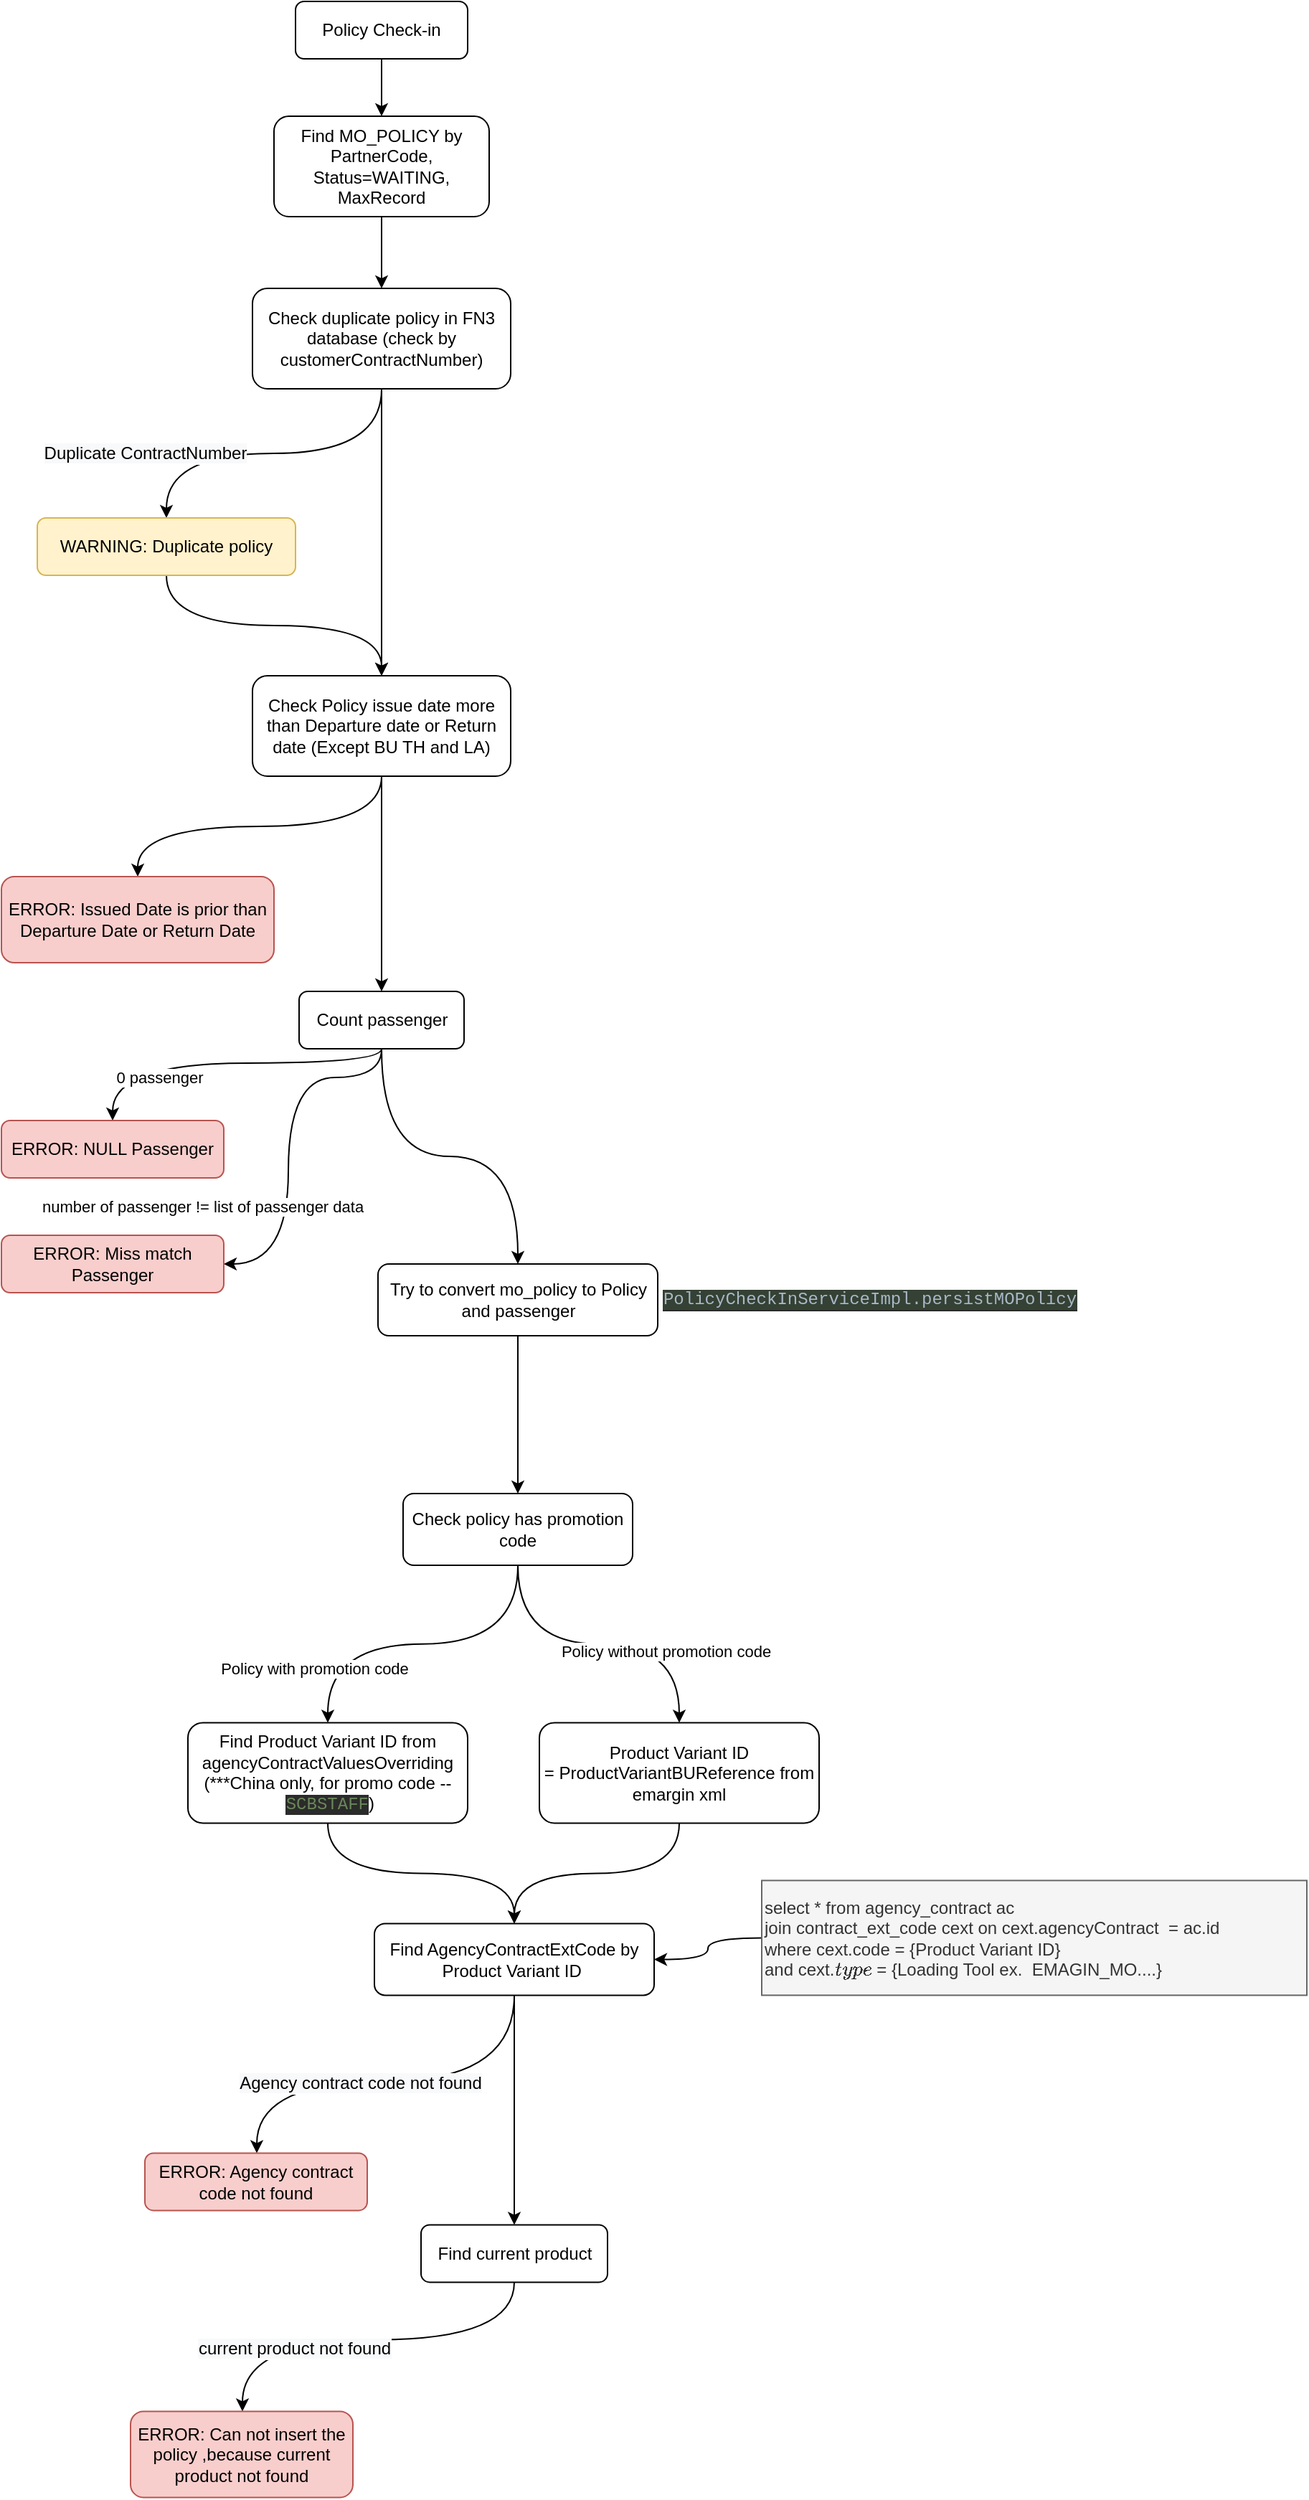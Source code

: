 <mxfile version="13.3.6" type="github">
  <diagram id="vnzw8bJyzcfGwnLZNMbN" name="Page-1">
    <mxGraphModel dx="1664" dy="896" grid="1" gridSize="10" guides="1" tooltips="1" connect="1" arrows="1" fold="1" page="1" pageScale="1" pageWidth="850" pageHeight="1100" math="0" shadow="0">
      <root>
        <mxCell id="0" />
        <mxCell id="1" parent="0" />
        <mxCell id="llFSsDkDVZEDRW2Oa7an-2" value="Policy Check-in" style="rounded=1;whiteSpace=wrap;html=1;" parent="1" vertex="1">
          <mxGeometry x="245" y="140" width="120" height="40" as="geometry" />
        </mxCell>
        <mxCell id="llFSsDkDVZEDRW2Oa7an-4" style="edgeStyle=orthogonalEdgeStyle;rounded=0;orthogonalLoop=1;jettySize=auto;html=1;entryX=0.5;entryY=1;entryDx=0;entryDy=0;curved=1;endArrow=none;endFill=0;startArrow=classic;startFill=1;" parent="1" source="llFSsDkDVZEDRW2Oa7an-3" target="llFSsDkDVZEDRW2Oa7an-2" edge="1">
          <mxGeometry relative="1" as="geometry" />
        </mxCell>
        <mxCell id="llFSsDkDVZEDRW2Oa7an-6" style="edgeStyle=orthogonalEdgeStyle;curved=1;rounded=0;orthogonalLoop=1;jettySize=auto;html=1;entryX=0.5;entryY=0;entryDx=0;entryDy=0;endArrow=classic;endFill=1;" parent="1" source="llFSsDkDVZEDRW2Oa7an-3" target="llFSsDkDVZEDRW2Oa7an-5" edge="1">
          <mxGeometry relative="1" as="geometry" />
        </mxCell>
        <mxCell id="llFSsDkDVZEDRW2Oa7an-3" value="Find MO_POLICY by PartnerCode, Status=WAITING, MaxRecord" style="rounded=1;whiteSpace=wrap;html=1;" parent="1" vertex="1">
          <mxGeometry x="230" y="220" width="150" height="70" as="geometry" />
        </mxCell>
        <mxCell id="llFSsDkDVZEDRW2Oa7an-9" style="edgeStyle=orthogonalEdgeStyle;curved=1;rounded=0;orthogonalLoop=1;jettySize=auto;html=1;entryX=0.5;entryY=0;entryDx=0;entryDy=0;startArrow=none;startFill=0;endArrow=classic;endFill=1;" parent="1" source="llFSsDkDVZEDRW2Oa7an-5" target="llFSsDkDVZEDRW2Oa7an-7" edge="1">
          <mxGeometry relative="1" as="geometry" />
        </mxCell>
        <mxCell id="llFSsDkDVZEDRW2Oa7an-13" value="&lt;span style=&quot;font-size: 12px ; background-color: rgb(248 , 249 , 250)&quot;&gt;Duplicate&amp;nbsp;&lt;/span&gt;&lt;span style=&quot;font-size: 12px ; background-color: rgb(248 , 249 , 250)&quot;&gt;ContractNumber&lt;/span&gt;" style="edgeLabel;html=1;align=center;verticalAlign=middle;resizable=0;points=[];" parent="llFSsDkDVZEDRW2Oa7an-9" vertex="1" connectable="0">
          <mxGeometry x="0.16" relative="1" as="geometry">
            <mxPoint x="-71" as="offset" />
          </mxGeometry>
        </mxCell>
        <mxCell id="llFSsDkDVZEDRW2Oa7an-10" style="edgeStyle=orthogonalEdgeStyle;curved=1;rounded=0;orthogonalLoop=1;jettySize=auto;html=1;startArrow=none;startFill=0;endArrow=classic;endFill=1;" parent="1" source="llFSsDkDVZEDRW2Oa7an-5" target="llFSsDkDVZEDRW2Oa7an-8" edge="1">
          <mxGeometry relative="1" as="geometry" />
        </mxCell>
        <mxCell id="llFSsDkDVZEDRW2Oa7an-5" value="Check duplicate policy in FN3 database (check by customerContractNumber)" style="rounded=1;whiteSpace=wrap;html=1;" parent="1" vertex="1">
          <mxGeometry x="215" y="340" width="180" height="70" as="geometry" />
        </mxCell>
        <mxCell id="llFSsDkDVZEDRW2Oa7an-12" style="edgeStyle=orthogonalEdgeStyle;curved=1;rounded=0;orthogonalLoop=1;jettySize=auto;html=1;entryX=0.5;entryY=0;entryDx=0;entryDy=0;startArrow=none;startFill=0;endArrow=classic;endFill=1;" parent="1" source="llFSsDkDVZEDRW2Oa7an-7" target="llFSsDkDVZEDRW2Oa7an-8" edge="1">
          <mxGeometry relative="1" as="geometry" />
        </mxCell>
        <mxCell id="llFSsDkDVZEDRW2Oa7an-7" value="WARNING: Duplicate policy" style="rounded=1;whiteSpace=wrap;html=1;fillColor=#fff2cc;strokeColor=#d6b656;" parent="1" vertex="1">
          <mxGeometry x="65" y="500" width="180" height="40" as="geometry" />
        </mxCell>
        <mxCell id="llFSsDkDVZEDRW2Oa7an-15" style="edgeStyle=orthogonalEdgeStyle;curved=1;rounded=0;orthogonalLoop=1;jettySize=auto;html=1;startArrow=none;startFill=0;endArrow=classic;endFill=1;" parent="1" source="llFSsDkDVZEDRW2Oa7an-8" target="llFSsDkDVZEDRW2Oa7an-14" edge="1">
          <mxGeometry relative="1" as="geometry" />
        </mxCell>
        <mxCell id="llFSsDkDVZEDRW2Oa7an-17" style="edgeStyle=orthogonalEdgeStyle;curved=1;rounded=0;orthogonalLoop=1;jettySize=auto;html=1;entryX=0.5;entryY=0;entryDx=0;entryDy=0;startArrow=none;startFill=0;endArrow=classic;endFill=1;" parent="1" source="llFSsDkDVZEDRW2Oa7an-8" target="llFSsDkDVZEDRW2Oa7an-16" edge="1">
          <mxGeometry relative="1" as="geometry" />
        </mxCell>
        <mxCell id="llFSsDkDVZEDRW2Oa7an-8" value="Check Policy issue date more than Departure date or Return date (Except BU TH and LA)" style="rounded=1;whiteSpace=wrap;html=1;" parent="1" vertex="1">
          <mxGeometry x="215" y="610" width="180" height="70" as="geometry" />
        </mxCell>
        <mxCell id="llFSsDkDVZEDRW2Oa7an-14" value="ERROR: Issued Date is prior than Departure Date or Return Date" style="rounded=1;whiteSpace=wrap;html=1;fillColor=#f8cecc;strokeColor=#b85450;" parent="1" vertex="1">
          <mxGeometry x="40" y="750" width="190" height="60" as="geometry" />
        </mxCell>
        <mxCell id="llFSsDkDVZEDRW2Oa7an-19" style="edgeStyle=orthogonalEdgeStyle;curved=1;rounded=0;orthogonalLoop=1;jettySize=auto;html=1;entryX=0.5;entryY=0;entryDx=0;entryDy=0;startArrow=none;startFill=0;endArrow=classic;endFill=1;" parent="1" source="llFSsDkDVZEDRW2Oa7an-16" target="llFSsDkDVZEDRW2Oa7an-18" edge="1">
          <mxGeometry relative="1" as="geometry">
            <Array as="points">
              <mxPoint x="305" y="880" />
              <mxPoint x="118" y="880" />
            </Array>
          </mxGeometry>
        </mxCell>
        <mxCell id="llFSsDkDVZEDRW2Oa7an-20" value="0 passenger" style="edgeLabel;html=1;align=center;verticalAlign=middle;resizable=0;points=[];" parent="llFSsDkDVZEDRW2Oa7an-19" vertex="1" connectable="0">
          <mxGeometry x="-0.086" y="23" relative="1" as="geometry">
            <mxPoint x="-57" y="-13" as="offset" />
          </mxGeometry>
        </mxCell>
        <mxCell id="llFSsDkDVZEDRW2Oa7an-23" style="edgeStyle=orthogonalEdgeStyle;curved=1;rounded=0;orthogonalLoop=1;jettySize=auto;html=1;startArrow=none;startFill=0;endArrow=classic;endFill=1;" parent="1" source="llFSsDkDVZEDRW2Oa7an-16" target="llFSsDkDVZEDRW2Oa7an-22" edge="1">
          <mxGeometry relative="1" as="geometry">
            <Array as="points">
              <mxPoint x="305" y="890" />
              <mxPoint x="240" y="890" />
              <mxPoint x="240" y="1020" />
            </Array>
          </mxGeometry>
        </mxCell>
        <mxCell id="llFSsDkDVZEDRW2Oa7an-24" value="number of passenger != list of passenger data" style="edgeLabel;html=1;align=center;verticalAlign=middle;resizable=0;points=[];" parent="llFSsDkDVZEDRW2Oa7an-23" vertex="1" connectable="0">
          <mxGeometry x="-0.429" y="1" relative="1" as="geometry">
            <mxPoint x="-71" y="89" as="offset" />
          </mxGeometry>
        </mxCell>
        <mxCell id="n741ubfPJ3tw46yTXTQa-1" style="edgeStyle=orthogonalEdgeStyle;rounded=0;orthogonalLoop=1;jettySize=auto;html=1;curved=1;" edge="1" parent="1" source="llFSsDkDVZEDRW2Oa7an-16" target="llFSsDkDVZEDRW2Oa7an-48">
          <mxGeometry relative="1" as="geometry" />
        </mxCell>
        <mxCell id="llFSsDkDVZEDRW2Oa7an-16" value="Count passenger" style="rounded=1;whiteSpace=wrap;html=1;" parent="1" vertex="1">
          <mxGeometry x="247.5" y="830" width="115" height="40" as="geometry" />
        </mxCell>
        <mxCell id="llFSsDkDVZEDRW2Oa7an-18" value="ERROR: NULL Passenger" style="rounded=1;whiteSpace=wrap;html=1;fillColor=#f8cecc;strokeColor=#b85450;" parent="1" vertex="1">
          <mxGeometry x="40" y="920" width="155" height="40" as="geometry" />
        </mxCell>
        <mxCell id="llFSsDkDVZEDRW2Oa7an-22" value="ERROR: Miss match Passenger" style="rounded=1;whiteSpace=wrap;html=1;fillColor=#f8cecc;strokeColor=#b85450;" parent="1" vertex="1">
          <mxGeometry x="40" y="1000" width="155" height="40" as="geometry" />
        </mxCell>
        <mxCell id="llFSsDkDVZEDRW2Oa7an-28" value="Policy with promotion code" style="edgeStyle=orthogonalEdgeStyle;curved=1;rounded=0;orthogonalLoop=1;jettySize=auto;html=1;entryX=0.5;entryY=0;entryDx=0;entryDy=0;startArrow=none;startFill=0;endArrow=classic;endFill=1;" parent="1" source="llFSsDkDVZEDRW2Oa7an-25" target="llFSsDkDVZEDRW2Oa7an-27" edge="1">
          <mxGeometry x="0.684" y="-10" relative="1" as="geometry">
            <mxPoint as="offset" />
          </mxGeometry>
        </mxCell>
        <mxCell id="llFSsDkDVZEDRW2Oa7an-30" style="edgeStyle=orthogonalEdgeStyle;curved=1;rounded=0;orthogonalLoop=1;jettySize=auto;html=1;startArrow=none;startFill=0;endArrow=classic;endFill=1;" parent="1" source="llFSsDkDVZEDRW2Oa7an-25" target="llFSsDkDVZEDRW2Oa7an-29" edge="1">
          <mxGeometry relative="1" as="geometry" />
        </mxCell>
        <mxCell id="llFSsDkDVZEDRW2Oa7an-31" value="Policy without promotion code" style="edgeLabel;html=1;align=center;verticalAlign=middle;resizable=0;points=[];" parent="llFSsDkDVZEDRW2Oa7an-30" vertex="1" connectable="0">
          <mxGeometry x="0.42" y="-5" relative="1" as="geometry">
            <mxPoint as="offset" />
          </mxGeometry>
        </mxCell>
        <mxCell id="llFSsDkDVZEDRW2Oa7an-25" value="Check policy has promotion code" style="rounded=1;whiteSpace=wrap;html=1;" parent="1" vertex="1">
          <mxGeometry x="320" y="1180" width="160" height="50" as="geometry" />
        </mxCell>
        <mxCell id="llFSsDkDVZEDRW2Oa7an-33" style="edgeStyle=orthogonalEdgeStyle;curved=1;rounded=0;orthogonalLoop=1;jettySize=auto;html=1;entryX=0.5;entryY=0;entryDx=0;entryDy=0;startArrow=none;startFill=0;endArrow=classic;endFill=1;" parent="1" source="llFSsDkDVZEDRW2Oa7an-27" target="llFSsDkDVZEDRW2Oa7an-32" edge="1">
          <mxGeometry relative="1" as="geometry" />
        </mxCell>
        <mxCell id="llFSsDkDVZEDRW2Oa7an-27" value="Find Product Variant ID from agencyContractValuesOverriding (***China only, for promo code --&amp;nbsp;&lt;span style=&quot;color: rgb(106 , 135 , 89) ; background-color: rgb(43 , 43 , 43) ; font-family: &amp;#34;courier new&amp;#34; ; font-size: 9pt&quot;&gt;SCBSTAFF&lt;/span&gt;&lt;span&gt;)&lt;/span&gt;" style="rounded=1;whiteSpace=wrap;html=1;" parent="1" vertex="1">
          <mxGeometry x="170" y="1339.71" width="195" height="70" as="geometry" />
        </mxCell>
        <mxCell id="llFSsDkDVZEDRW2Oa7an-34" style="edgeStyle=orthogonalEdgeStyle;curved=1;rounded=0;orthogonalLoop=1;jettySize=auto;html=1;entryX=0.5;entryY=0;entryDx=0;entryDy=0;startArrow=none;startFill=0;endArrow=classic;endFill=1;" parent="1" source="llFSsDkDVZEDRW2Oa7an-29" target="llFSsDkDVZEDRW2Oa7an-32" edge="1">
          <mxGeometry relative="1" as="geometry" />
        </mxCell>
        <mxCell id="llFSsDkDVZEDRW2Oa7an-29" value="Product Variant ID =&amp;nbsp;ProductVariantBUReference from emargin xml" style="rounded=1;whiteSpace=wrap;html=1;" parent="1" vertex="1">
          <mxGeometry x="415" y="1339.71" width="195" height="70" as="geometry" />
        </mxCell>
        <mxCell id="llFSsDkDVZEDRW2Oa7an-41" style="edgeStyle=orthogonalEdgeStyle;curved=1;rounded=0;orthogonalLoop=1;jettySize=auto;html=1;startArrow=none;startFill=0;endArrow=classic;endFill=1;" parent="1" source="llFSsDkDVZEDRW2Oa7an-32" target="llFSsDkDVZEDRW2Oa7an-39" edge="1">
          <mxGeometry relative="1" as="geometry">
            <Array as="points">
              <mxPoint x="398" y="1589.71" />
              <mxPoint x="218" y="1589.71" />
            </Array>
          </mxGeometry>
        </mxCell>
        <mxCell id="llFSsDkDVZEDRW2Oa7an-42" value="&lt;span style=&quot;font-size: 12px ; background-color: rgb(248 , 249 , 250)&quot;&gt;Agency contract code not found&lt;/span&gt;" style="edgeLabel;html=1;align=center;verticalAlign=middle;resizable=0;points=[];" parent="llFSsDkDVZEDRW2Oa7an-41" vertex="1" connectable="0">
          <mxGeometry x="0.163" y="1" relative="1" as="geometry">
            <mxPoint x="1" as="offset" />
          </mxGeometry>
        </mxCell>
        <mxCell id="llFSsDkDVZEDRW2Oa7an-44" style="edgeStyle=orthogonalEdgeStyle;curved=1;rounded=0;orthogonalLoop=1;jettySize=auto;html=1;entryX=0.5;entryY=0;entryDx=0;entryDy=0;startArrow=none;startFill=0;endArrow=classic;endFill=1;" parent="1" source="llFSsDkDVZEDRW2Oa7an-32" target="llFSsDkDVZEDRW2Oa7an-43" edge="1">
          <mxGeometry relative="1" as="geometry" />
        </mxCell>
        <mxCell id="llFSsDkDVZEDRW2Oa7an-32" value="Find AgencyContractExtCode by Product Variant ID&amp;nbsp;" style="rounded=1;whiteSpace=wrap;html=1;" parent="1" vertex="1">
          <mxGeometry x="300" y="1479.71" width="195" height="50" as="geometry" />
        </mxCell>
        <mxCell id="llFSsDkDVZEDRW2Oa7an-37" style="edgeStyle=orthogonalEdgeStyle;curved=1;rounded=0;orthogonalLoop=1;jettySize=auto;html=1;entryX=1;entryY=0.5;entryDx=0;entryDy=0;startArrow=none;startFill=0;endArrow=classic;endFill=1;" parent="1" source="llFSsDkDVZEDRW2Oa7an-36" target="llFSsDkDVZEDRW2Oa7an-32" edge="1">
          <mxGeometry relative="1" as="geometry" />
        </mxCell>
        <mxCell id="llFSsDkDVZEDRW2Oa7an-36" value="&lt;div&gt;select * from agency_contract ac&amp;nbsp;&lt;/div&gt;&lt;div&gt;join contract_ext_code cext on cext.agencyContract&amp;nbsp; = ac.id&amp;nbsp;&lt;/div&gt;&lt;div&gt;where cext.code = {Product Variant ID}&lt;/div&gt;&lt;div&gt;and cext.`type` = {Loading Tool ex.&amp;nbsp; EMAGIN_MO....}&lt;/div&gt;" style="rounded=0;whiteSpace=wrap;html=1;align=left;fillColor=#f5f5f5;strokeColor=#666666;fontColor=#333333;" parent="1" vertex="1">
          <mxGeometry x="570" y="1449.71" width="380" height="80" as="geometry" />
        </mxCell>
        <mxCell id="llFSsDkDVZEDRW2Oa7an-39" value="ERROR: Agency contract code not found" style="rounded=1;whiteSpace=wrap;html=1;fillColor=#f8cecc;strokeColor=#b85450;" parent="1" vertex="1">
          <mxGeometry x="140" y="1639.71" width="155" height="40" as="geometry" />
        </mxCell>
        <mxCell id="llFSsDkDVZEDRW2Oa7an-46" style="edgeStyle=orthogonalEdgeStyle;curved=1;rounded=0;orthogonalLoop=1;jettySize=auto;html=1;startArrow=none;startFill=0;endArrow=classic;endFill=1;" parent="1" source="llFSsDkDVZEDRW2Oa7an-43" target="llFSsDkDVZEDRW2Oa7an-45" edge="1">
          <mxGeometry relative="1" as="geometry">
            <Array as="points">
              <mxPoint x="398" y="1769.71" />
              <mxPoint x="208" y="1769.71" />
            </Array>
          </mxGeometry>
        </mxCell>
        <mxCell id="llFSsDkDVZEDRW2Oa7an-47" value="&lt;span style=&quot;font-size: 12px ; background-color: rgb(248 , 249 , 250)&quot;&gt;current product not found&lt;/span&gt;" style="edgeLabel;html=1;align=center;verticalAlign=middle;resizable=0;points=[];" parent="llFSsDkDVZEDRW2Oa7an-46" vertex="1" connectable="0">
          <mxGeometry x="0.385" y="6" relative="1" as="geometry">
            <mxPoint as="offset" />
          </mxGeometry>
        </mxCell>
        <mxCell id="llFSsDkDVZEDRW2Oa7an-43" value="Find current product" style="rounded=1;whiteSpace=wrap;html=1;" parent="1" vertex="1">
          <mxGeometry x="332.5" y="1689.71" width="130" height="40" as="geometry" />
        </mxCell>
        <mxCell id="llFSsDkDVZEDRW2Oa7an-45" value="ERROR: Can not insert the policy ,because current product not found" style="rounded=1;whiteSpace=wrap;html=1;fillColor=#f8cecc;strokeColor=#b85450;" parent="1" vertex="1">
          <mxGeometry x="130" y="1819.71" width="155" height="60" as="geometry" />
        </mxCell>
        <mxCell id="n741ubfPJ3tw46yTXTQa-2" style="edgeStyle=orthogonalEdgeStyle;curved=1;rounded=0;orthogonalLoop=1;jettySize=auto;html=1;entryX=0.5;entryY=0;entryDx=0;entryDy=0;" edge="1" parent="1" source="llFSsDkDVZEDRW2Oa7an-48" target="llFSsDkDVZEDRW2Oa7an-25">
          <mxGeometry relative="1" as="geometry" />
        </mxCell>
        <mxCell id="llFSsDkDVZEDRW2Oa7an-48" value="Try to convert mo_policy to Policy and passenger" style="rounded=1;whiteSpace=wrap;html=1;" parent="1" vertex="1">
          <mxGeometry x="302.5" y="1020" width="195" height="50" as="geometry" />
        </mxCell>
        <mxCell id="n741ubfPJ3tw46yTXTQa-3" value="&lt;pre style=&quot;background-color: #2b2b2b ; color: #a9b7c6 ; font-family: &amp;#34;courier new&amp;#34; ; font-size: 9.0pt&quot;&gt;&lt;span style=&quot;background-color: #344134&quot;&gt;PolicyCheckInServiceImpl.persistMOPolicy&lt;/span&gt;&lt;/pre&gt;" style="text;html=1;align=center;verticalAlign=middle;resizable=0;points=[];autosize=1;" vertex="1" parent="1">
          <mxGeometry x="495" y="1025" width="300" height="40" as="geometry" />
        </mxCell>
      </root>
    </mxGraphModel>
  </diagram>
</mxfile>
